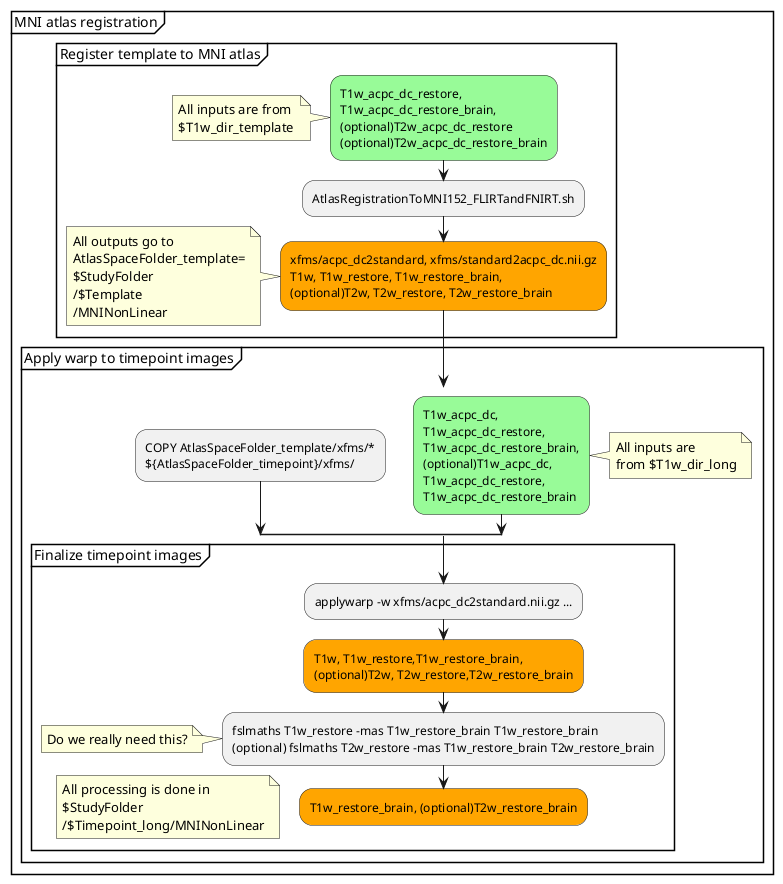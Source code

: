 @startuml MNI nonlinear registration/copying
group MNI atlas registration
group Register template to MNI atlas
#palegreen:T1w_acpc_dc_restore,
T1w_acpc_dc_restore_brain,
(optional)T2w_acpc_dc_restore
(optional)T2w_acpc_dc_restore_brain;
note 
    All inputs are from 
    $T1w_dir_template
end note
:AtlasRegistrationToMNI152_FLIRTandFNIRT.sh;

    #orange:xfms/acpc_dc2standard, xfms/standard2acpc_dc.nii.gz
    T1w, T1w_restore, T1w_restore_brain,
    (optional)T2w, T2w_restore, T2w_restore_brain;
    note
        All outputs go to
        AtlasSpaceFolder_template=
        $StudyFolder
        /$Template
        /MNINonLinear
    end note
end group
group Apply warp to timepoint images
    split
    -[hidden]->
        :COPY AtlasSpaceFolder_template/xfms/*
        ${AtlasSpaceFolder_timepoint}/xfms/;
    split again
        -[hidden]->
        #palegreen:T1w_acpc_dc, 
        T1w_acpc_dc_restore,
        T1w_acpc_dc_restore_brain,
        (optional)T1w_acpc_dc,
        T1w_acpc_dc_restore,
        T1w_acpc_dc_restore_brain;
        note right
            All inputs are
            from $T1w_dir_long
        end note
    end split
    group Finalize timepoint images 
    :applywarp -w xfms/acpc_dc2standard.nii.gz ...;    
    #orange:T1w, T1w_restore,T1w_restore_brain,
    (optional)T2w, T2w_restore,T2w_restore_brain;
    
    :fslmaths T1w_restore -mas T1w_restore_brain T1w_restore_brain
    (optional) fslmaths T2w_restore -mas T1w_restore_brain T2w_restore_brain;
    note left
    Do we really need this?
    end note
    #orange:T1w_restore_brain, (optional)T2w_restore_brain;    
    floating note
        All processing is done in 
        $StudyFolder
        /$Timepoint_long/MNINonLinear
    end note
    end group
    detach
end group
end group
@enduml